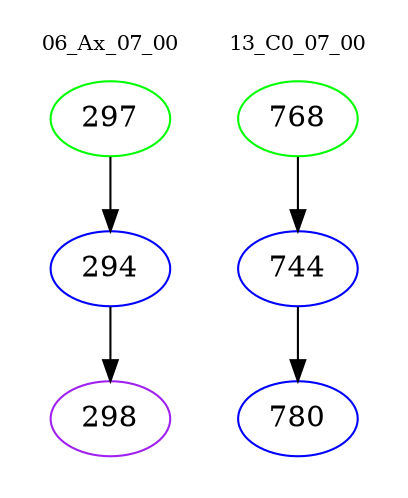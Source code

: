 digraph{
subgraph cluster_0 {
color = white
label = "06_Ax_07_00";
fontsize=10;
T0_297 [label="297", color="green"]
T0_297 -> T0_294 [color="black"]
T0_294 [label="294", color="blue"]
T0_294 -> T0_298 [color="black"]
T0_298 [label="298", color="purple"]
}
subgraph cluster_1 {
color = white
label = "13_C0_07_00";
fontsize=10;
T1_768 [label="768", color="green"]
T1_768 -> T1_744 [color="black"]
T1_744 [label="744", color="blue"]
T1_744 -> T1_780 [color="black"]
T1_780 [label="780", color="blue"]
}
}
